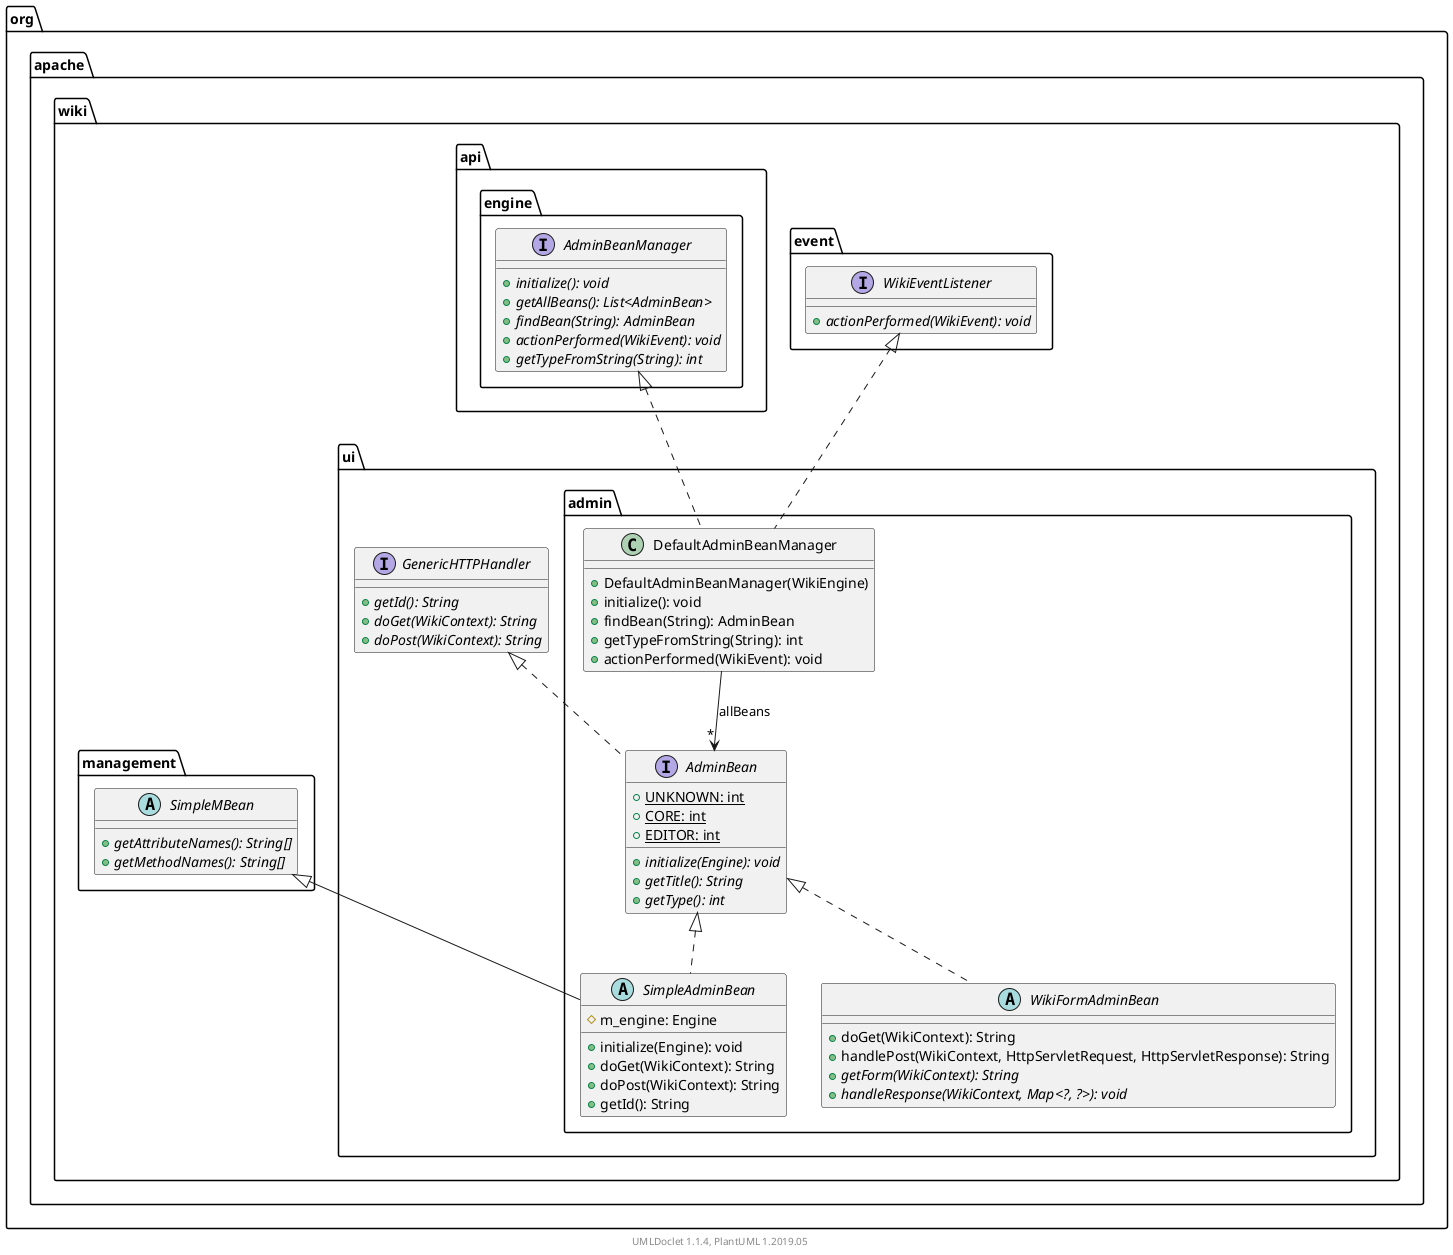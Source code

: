 @startuml

    namespace org.apache.wiki.ui.admin {

        interface AdminBean [[AdminBean.html]] {
            {static} +UNKNOWN: int
            {static} +CORE: int
            {static} +EDITOR: int
            {abstract} +initialize(Engine): void
            {abstract} +getTitle(): String
            {abstract} +getType(): int
        }

        abstract class WikiFormAdminBean [[WikiFormAdminBean.html]] {
            +doGet(WikiContext): String
            +handlePost(WikiContext, HttpServletRequest, HttpServletResponse): String
            {abstract} +getForm(WikiContext): String
            {abstract} +handleResponse(WikiContext, Map<?, ?>): void
        }

        class DefaultAdminBeanManager [[DefaultAdminBeanManager.html]] {
            +DefaultAdminBeanManager(WikiEngine)
            +initialize(): void
            +findBean(String): AdminBean
            +getTypeFromString(String): int
            +actionPerformed(WikiEvent): void
        }

        abstract class SimpleAdminBean [[SimpleAdminBean.html]] {
            #m_engine: Engine
            +initialize(Engine): void
            +doGet(WikiContext): String
            +doPost(WikiContext): String
            +getId(): String
        }

        interface org.apache.wiki.ui.GenericHTTPHandler {
            {abstract} +getId(): String
            {abstract} +doGet(WikiContext): String
            {abstract} +doPost(WikiContext): String
        }
        org.apache.wiki.ui.GenericHTTPHandler <|.. AdminBean

        AdminBean <|.. WikiFormAdminBean

        interface org.apache.wiki.event.WikiEventListener {
            {abstract} +actionPerformed(WikiEvent): void
        }
        org.apache.wiki.event.WikiEventListener <|.. DefaultAdminBeanManager

        interface org.apache.wiki.api.engine.AdminBeanManager {
            {abstract} +initialize(): void
            {abstract} +getAllBeans(): List<AdminBean>
            {abstract} +findBean(String): AdminBean
            {abstract} +actionPerformed(WikiEvent): void
            {abstract} +getTypeFromString(String): int
        }
        org.apache.wiki.api.engine.AdminBeanManager <|.. DefaultAdminBeanManager

        abstract class org.apache.wiki.management.SimpleMBean {
            {abstract} +getAttributeNames(): String[]
            {abstract} +getMethodNames(): String[]
        }
        org.apache.wiki.management.SimpleMBean <|-- SimpleAdminBean

        AdminBean <|.. SimpleAdminBean

        DefaultAdminBeanManager --> "*" AdminBean: allBeans

    }


    center footer UMLDoclet 1.1.4, PlantUML 1.2019.05
@enduml
